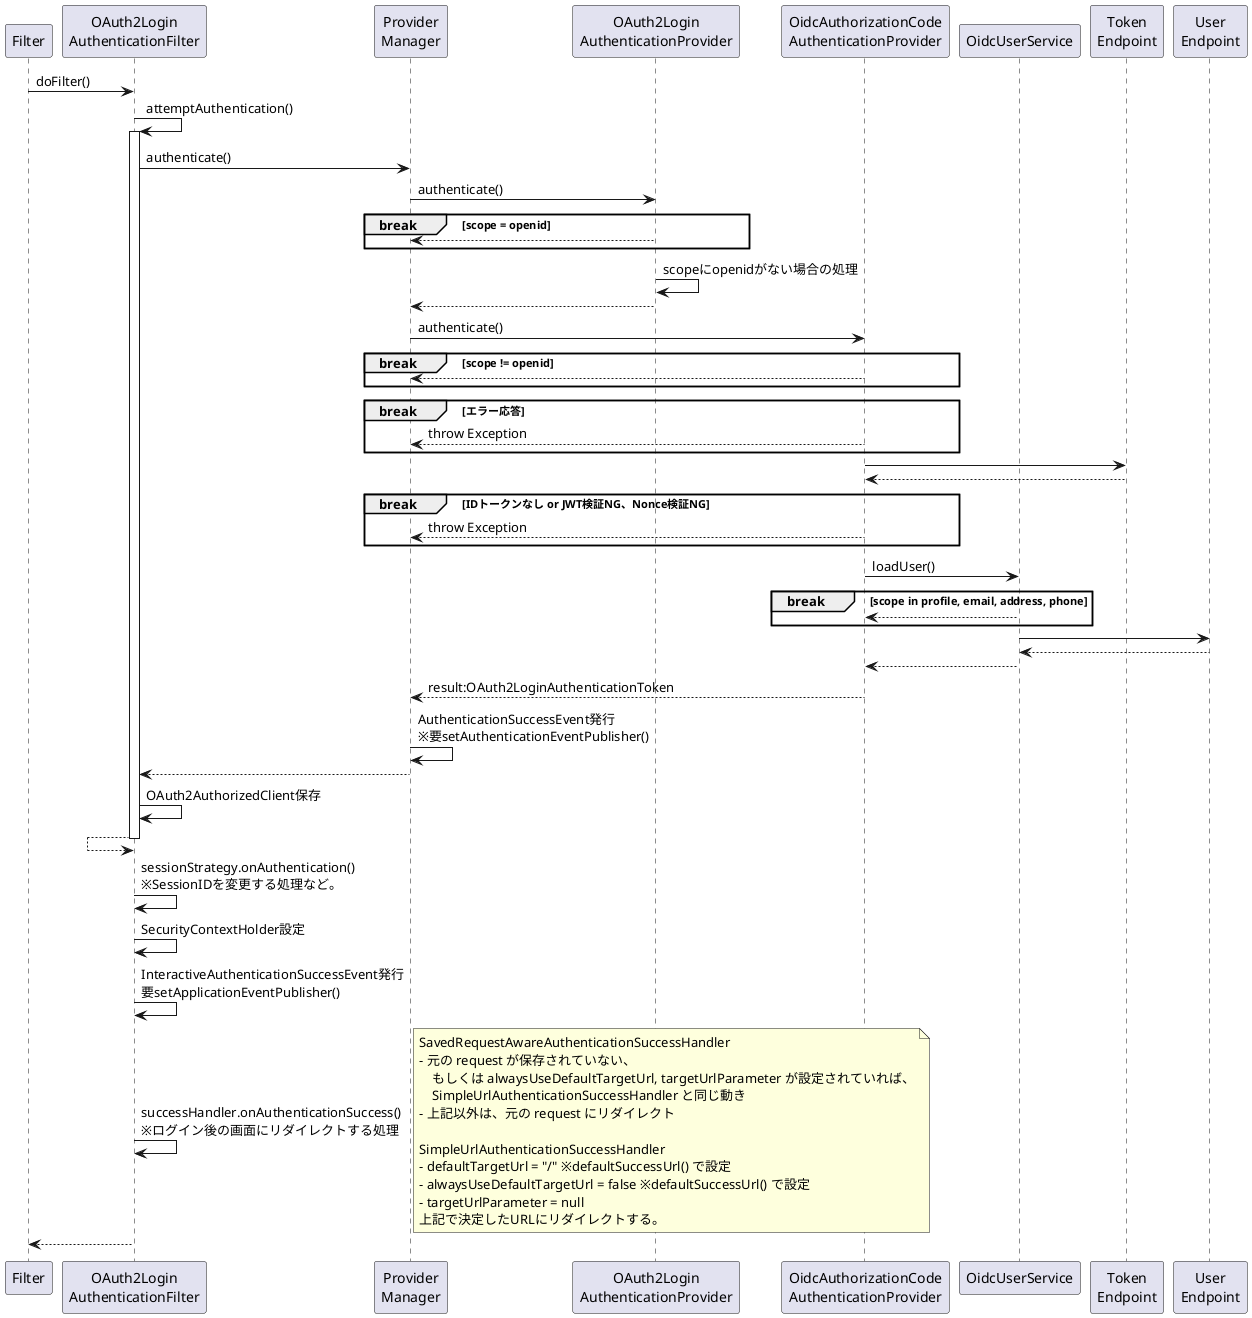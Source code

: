 @startuml

participant "Filter" as Y
participant "OAuth2Login\nAuthenticationFilter" as Z
participant "Provider\nManager" as A
participant "OAuth2Login\nAuthenticationProvider" as B
participant "OidcAuthorizationCode\nAuthenticationProvider" as C
participant OidcUserService as OidcUserService
participant "Token\nEndpoint" as TE
participant "User\nEndpoint" as UE

Y -> Z : doFilter()

Z -> Z : attemptAuthentication()
activate Z

Z -> A : authenticate()

A -> B : authenticate()
    break scope = openid
A <-- B
    end
    B -> B : scopeにopenidがない場合の処理
A <-- B

A -> C : authenticate()
    break scope != openid
A <-- C
    end

    break エラー応答
A <-- C : throw Exception
    end

C -> TE
C <-- TE
    break IDトークンなし or JWT検証NG、Nonce検証NG
A <-- C : throw Exception
    end

C -> OidcUserService : loadUser()
    break scope in profile, email, address, phone
C <-- OidcUserService
    end
OidcUserService -> UE
OidcUserService <-- UE
C <-- OidcUserService
A <-- C : result:OAuth2LoginAuthenticationToken
A -> A : AuthenticationSuccessEvent発行\n※要setAuthenticationEventPublisher()

Z <-- A
Z -> Z : OAuth2AuthorizedClient保存
Z <-- Z
deactivate Z
Z -> Z : sessionStrategy.onAuthentication()\n※SessionIDを変更する処理など。
Z -> Z : SecurityContextHolder設定
Z -> Z : InteractiveAuthenticationSuccessEvent発行\n要setApplicationEventPublisher()
Z -> Z : successHandler.onAuthenticationSuccess()\n※ログイン後の画面にリダイレクトする処理
    note right
    SavedRequestAwareAuthenticationSuccessHandler
    - 元の request が保存されていない、
    　もしくは alwaysUseDefaultTargetUrl, targetUrlParameter が設定されていれば、
    　SimpleUrlAuthenticationSuccessHandler と同じ動き
    - 上記以外は、元の request にリダイレクト

    SimpleUrlAuthenticationSuccessHandler
    - defaultTargetUrl = "/" ※defaultSuccessUrl() で設定
    - alwaysUseDefaultTargetUrl = false ※defaultSuccessUrl() で設定
    - targetUrlParameter = null
    上記で決定したURLにリダイレクトする。
    end note
Y <-- Z

@enduml